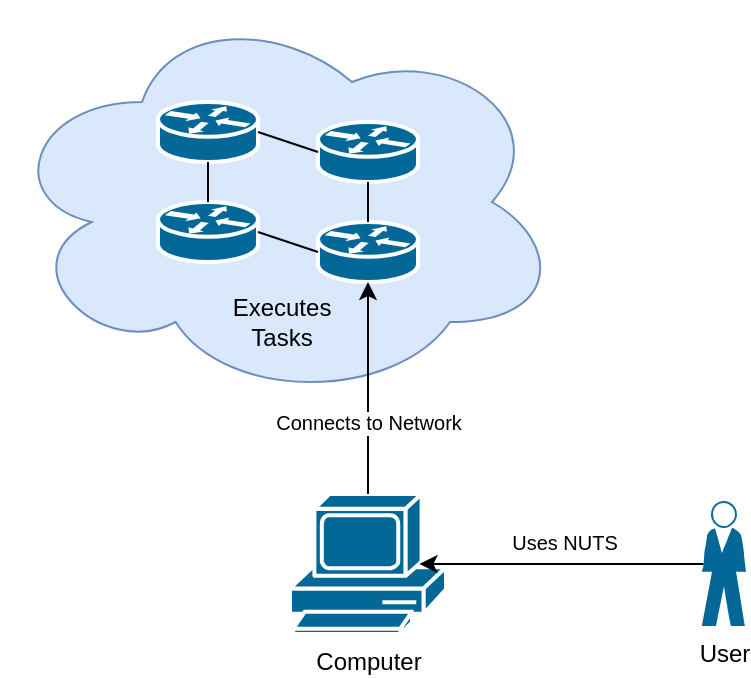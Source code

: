 <mxfile version="12.9.1" type="device"><diagram id="c4-t3oC-8ssB40q7Y22r" name="Page-1"><mxGraphModel dx="1422" dy="800" grid="1" gridSize="10" guides="1" tooltips="1" connect="1" arrows="1" fold="1" page="1" pageScale="1" pageWidth="827" pageHeight="1169" math="0" shadow="0"><root><mxCell id="0"/><mxCell id="1" parent="0"/><mxCell id="9eSf2lcOrllqzeFtVQIC-16" value="" style="ellipse;shape=cloud;whiteSpace=wrap;html=1;fillColor=#dae8fc;strokeColor=#6c8ebf;" parent="1" vertex="1"><mxGeometry x="190" y="90" width="280" height="200" as="geometry"/></mxCell><mxCell id="9eSf2lcOrllqzeFtVQIC-2" value="User" style="shape=mxgraph.cisco.people.standing_man;html=1;pointerEvents=1;dashed=0;fillColor=#036897;strokeColor=#ffffff;strokeWidth=2;verticalLabelPosition=bottom;verticalAlign=top;align=center;outlineConnect=0;" parent="1" vertex="1"><mxGeometry x="540" y="340" width="22" height="62" as="geometry"/></mxCell><mxCell id="9eSf2lcOrllqzeFtVQIC-4" value="Computer" style="shape=mxgraph.cisco.computers_and_peripherals.pc;html=1;pointerEvents=1;dashed=0;fillColor=#036897;strokeColor=#ffffff;strokeWidth=2;verticalLabelPosition=bottom;verticalAlign=top;align=center;outlineConnect=0;" parent="1" vertex="1"><mxGeometry x="334" y="336" width="78" height="70" as="geometry"/></mxCell><mxCell id="9eSf2lcOrllqzeFtVQIC-7" value="" style="shape=mxgraph.cisco.routers.router;html=1;pointerEvents=1;dashed=0;fillColor=#036897;strokeColor=#ffffff;strokeWidth=2;verticalLabelPosition=bottom;verticalAlign=top;align=center;outlineConnect=0;" parent="1" vertex="1"><mxGeometry x="268" y="190" width="50" height="30" as="geometry"/></mxCell><mxCell id="9eSf2lcOrllqzeFtVQIC-11" value="" style="shape=mxgraph.cisco.routers.router;html=1;pointerEvents=1;dashed=0;fillColor=#036897;strokeColor=#ffffff;strokeWidth=2;verticalLabelPosition=bottom;verticalAlign=top;align=center;outlineConnect=0;" parent="1" vertex="1"><mxGeometry x="348" y="200" width="50" height="30" as="geometry"/></mxCell><mxCell id="9eSf2lcOrllqzeFtVQIC-12" value="" style="shape=mxgraph.cisco.routers.router;html=1;pointerEvents=1;dashed=0;fillColor=#036897;strokeColor=#ffffff;strokeWidth=2;verticalLabelPosition=bottom;verticalAlign=top;align=center;outlineConnect=0;" parent="1" vertex="1"><mxGeometry x="348" y="150" width="50" height="30" as="geometry"/></mxCell><mxCell id="9eSf2lcOrllqzeFtVQIC-13" value="" style="shape=mxgraph.cisco.routers.router;html=1;pointerEvents=1;dashed=0;fillColor=#036897;strokeColor=#ffffff;strokeWidth=2;verticalLabelPosition=bottom;verticalAlign=top;align=center;outlineConnect=0;" parent="1" vertex="1"><mxGeometry x="268" y="140" width="50" height="30" as="geometry"/></mxCell><mxCell id="9eSf2lcOrllqzeFtVQIC-17" value="" style="endArrow=none;html=1;entryX=0.5;entryY=0;entryDx=0;entryDy=0;entryPerimeter=0;exitX=0.5;exitY=1;exitDx=0;exitDy=0;exitPerimeter=0;" parent="1" source="9eSf2lcOrllqzeFtVQIC-12" target="9eSf2lcOrllqzeFtVQIC-11" edge="1"><mxGeometry width="50" height="50" relative="1" as="geometry"><mxPoint x="390" y="310" as="sourcePoint"/><mxPoint x="440" y="260" as="targetPoint"/></mxGeometry></mxCell><mxCell id="9eSf2lcOrllqzeFtVQIC-18" value="" style="endArrow=none;html=1;entryX=0;entryY=0.5;entryDx=0;entryDy=0;entryPerimeter=0;exitX=1;exitY=0.5;exitDx=0;exitDy=0;exitPerimeter=0;" parent="1" source="9eSf2lcOrllqzeFtVQIC-13" target="9eSf2lcOrllqzeFtVQIC-12" edge="1"><mxGeometry width="50" height="50" relative="1" as="geometry"><mxPoint x="383" y="190" as="sourcePoint"/><mxPoint x="383" y="210" as="targetPoint"/></mxGeometry></mxCell><mxCell id="9eSf2lcOrllqzeFtVQIC-19" value="" style="endArrow=none;html=1;entryX=0.5;entryY=0;entryDx=0;entryDy=0;entryPerimeter=0;exitX=0.5;exitY=1;exitDx=0;exitDy=0;exitPerimeter=0;" parent="1" source="9eSf2lcOrllqzeFtVQIC-13" target="9eSf2lcOrllqzeFtVQIC-7" edge="1"><mxGeometry width="50" height="50" relative="1" as="geometry"><mxPoint x="328" y="165" as="sourcePoint"/><mxPoint x="358" y="175" as="targetPoint"/></mxGeometry></mxCell><mxCell id="9eSf2lcOrllqzeFtVQIC-20" value="" style="endArrow=none;html=1;entryX=1;entryY=0.5;entryDx=0;entryDy=0;entryPerimeter=0;exitX=0;exitY=0.5;exitDx=0;exitDy=0;exitPerimeter=0;" parent="1" source="9eSf2lcOrllqzeFtVQIC-11" target="9eSf2lcOrllqzeFtVQIC-7" edge="1"><mxGeometry width="50" height="50" relative="1" as="geometry"><mxPoint x="303" y="180" as="sourcePoint"/><mxPoint x="303" y="200" as="targetPoint"/></mxGeometry></mxCell><mxCell id="9eSf2lcOrllqzeFtVQIC-21" value="" style="endArrow=none;html=1;entryX=0.035;entryY=0.5;entryDx=0;entryDy=0;entryPerimeter=0;exitX=0.83;exitY=0.5;exitDx=0;exitDy=0;exitPerimeter=0;startArrow=classic;startFill=1;" parent="1" source="9eSf2lcOrllqzeFtVQIC-4" target="9eSf2lcOrllqzeFtVQIC-2" edge="1"><mxGeometry width="50" height="50" relative="1" as="geometry"><mxPoint x="390" y="310" as="sourcePoint"/><mxPoint x="440" y="260" as="targetPoint"/></mxGeometry></mxCell><mxCell id="9eSf2lcOrllqzeFtVQIC-24" value="&lt;font style=&quot;font-size: 10px;&quot;&gt;Uses NUTS&lt;/font&gt;" style="text;html=1;align=center;verticalAlign=middle;resizable=0;points=[];labelBackgroundColor=#ffffff;fontSize=10;" parent="9eSf2lcOrllqzeFtVQIC-21" vertex="1" connectable="0"><mxGeometry x="-0.135" y="2" relative="1" as="geometry"><mxPoint x="10.12" y="-9" as="offset"/></mxGeometry></mxCell><mxCell id="9eSf2lcOrllqzeFtVQIC-22" value="" style="endArrow=classic;html=1;entryX=0.5;entryY=1;entryDx=0;entryDy=0;entryPerimeter=0;exitX=0.5;exitY=0;exitDx=0;exitDy=0;exitPerimeter=0;startArrow=none;startFill=0;endFill=1;" parent="1" source="9eSf2lcOrllqzeFtVQIC-4" target="9eSf2lcOrllqzeFtVQIC-11" edge="1"><mxGeometry width="50" height="50" relative="1" as="geometry"><mxPoint x="390" y="310" as="sourcePoint"/><mxPoint x="440" y="260" as="targetPoint"/></mxGeometry></mxCell><mxCell id="9eSf2lcOrllqzeFtVQIC-27" value="Connects to Network" style="text;html=1;align=center;verticalAlign=middle;resizable=0;points=[];labelBackgroundColor=#ffffff;fontSize=10;" parent="9eSf2lcOrllqzeFtVQIC-22" vertex="1" connectable="0"><mxGeometry x="-0.248" y="3" relative="1" as="geometry"><mxPoint x="3" y="4" as="offset"/></mxGeometry></mxCell><mxCell id="9eSf2lcOrllqzeFtVQIC-23" value="Executes Tasks" style="text;html=1;strokeColor=none;fillColor=none;align=center;verticalAlign=middle;whiteSpace=wrap;rounded=0;" parent="1" vertex="1"><mxGeometry x="310" y="240" width="40" height="20" as="geometry"/></mxCell></root></mxGraphModel></diagram></mxfile>